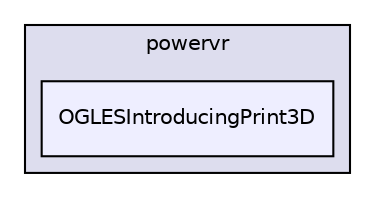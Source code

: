 digraph "PVR/SDK_3.4/Examples/Beginner/06_IntroducingPrint3D/OGLES/Build/Android/src/com/powervr/OGLESIntroducingPrint3D" {
  compound=true
  node [ fontsize="10", fontname="Helvetica"];
  edge [ labelfontsize="10", labelfontname="Helvetica"];
  subgraph clusterdir_f9749a417dbcec02f40a12f57c80a984 {
    graph [ bgcolor="#ddddee", pencolor="black", label="powervr" fontname="Helvetica", fontsize="10", URL="dir_f9749a417dbcec02f40a12f57c80a984.html"]
  dir_fb24d6613a00050ff34fd7134baafffd [shape=box, label="OGLESIntroducingPrint3D", style="filled", fillcolor="#eeeeff", pencolor="black", URL="dir_fb24d6613a00050ff34fd7134baafffd.html"];
  }
}
